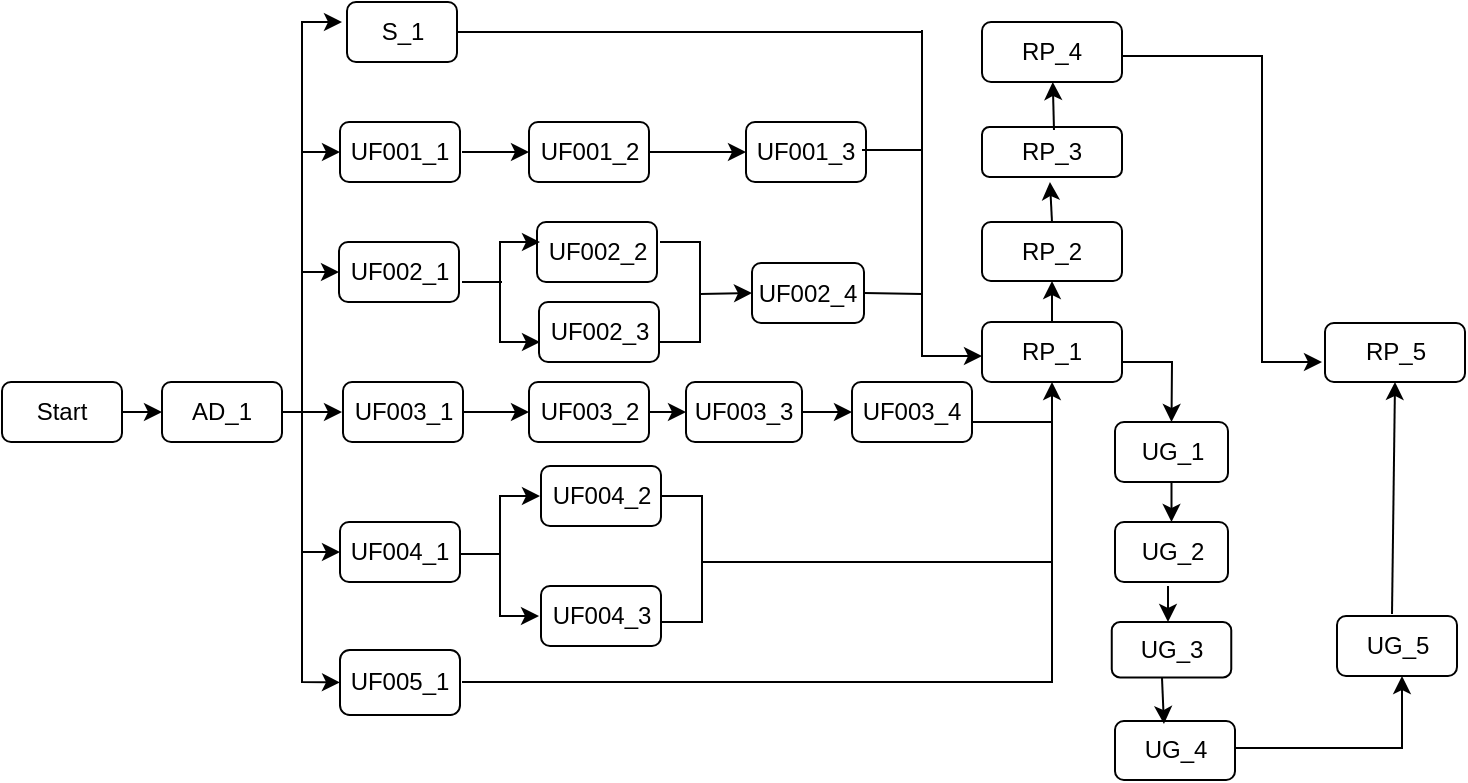 <mxfile version="22.0.6" type="github">
  <diagram name="Page-1" id="TaU8kvTh95lOZqET93Vs">
    <mxGraphModel dx="954" dy="546" grid="1" gridSize="10" guides="1" tooltips="1" connect="1" arrows="1" fold="1" page="1" pageScale="1" pageWidth="827" pageHeight="1169" math="0" shadow="0">
      <root>
        <mxCell id="0" />
        <mxCell id="1" parent="0" />
        <mxCell id="pxdGUpeKW5qWhiQJFbSN-3" value="AD_1" style="rounded=1;whiteSpace=wrap;html=1;" parent="1" vertex="1">
          <mxGeometry x="90" y="440" width="60" height="30" as="geometry" />
        </mxCell>
        <mxCell id="pxdGUpeKW5qWhiQJFbSN-4" value="UF001_1" style="rounded=1;whiteSpace=wrap;html=1;" parent="1" vertex="1">
          <mxGeometry x="179" y="310" width="60" height="30" as="geometry" />
        </mxCell>
        <mxCell id="pxdGUpeKW5qWhiQJFbSN-5" value="UF002_3" style="rounded=1;whiteSpace=wrap;html=1;" parent="1" vertex="1">
          <mxGeometry x="278.5" y="400" width="60" height="30" as="geometry" />
        </mxCell>
        <mxCell id="pxdGUpeKW5qWhiQJFbSN-6" value="UF001_3" style="rounded=1;whiteSpace=wrap;html=1;" parent="1" vertex="1">
          <mxGeometry x="382" y="310" width="60" height="30" as="geometry" />
        </mxCell>
        <mxCell id="pxdGUpeKW5qWhiQJFbSN-7" value="Start" style="rounded=1;whiteSpace=wrap;html=1;" parent="1" vertex="1">
          <mxGeometry x="10" y="440" width="60" height="30" as="geometry" />
        </mxCell>
        <mxCell id="pxdGUpeKW5qWhiQJFbSN-8" value="UF001_2" style="rounded=1;whiteSpace=wrap;html=1;" parent="1" vertex="1">
          <mxGeometry x="273.5" y="310" width="60" height="30" as="geometry" />
        </mxCell>
        <mxCell id="pxdGUpeKW5qWhiQJFbSN-9" value="UF002_1" style="rounded=1;whiteSpace=wrap;html=1;" parent="1" vertex="1">
          <mxGeometry x="178.5" y="370" width="60" height="30" as="geometry" />
        </mxCell>
        <mxCell id="pxdGUpeKW5qWhiQJFbSN-10" value="UF005_1" style="rounded=1;whiteSpace=wrap;html=1;" parent="1" vertex="1">
          <mxGeometry x="179" y="574" width="60" height="32.5" as="geometry" />
        </mxCell>
        <mxCell id="pxdGUpeKW5qWhiQJFbSN-11" value="RP_1" style="rounded=1;whiteSpace=wrap;html=1;" parent="1" vertex="1">
          <mxGeometry x="500" y="410" width="70" height="30" as="geometry" />
        </mxCell>
        <mxCell id="pxdGUpeKW5qWhiQJFbSN-12" value="UG_1&lt;br&gt;" style="rounded=1;whiteSpace=wrap;html=1;" parent="1" vertex="1">
          <mxGeometry x="566.5" y="460" width="56.5" height="30" as="geometry" />
        </mxCell>
        <mxCell id="pxdGUpeKW5qWhiQJFbSN-13" value="S_1" style="rounded=1;whiteSpace=wrap;html=1;" parent="1" vertex="1">
          <mxGeometry x="182.5" y="250" width="55" height="30" as="geometry" />
        </mxCell>
        <mxCell id="pxdGUpeKW5qWhiQJFbSN-14" value="UF002_2" style="rounded=1;whiteSpace=wrap;html=1;" parent="1" vertex="1">
          <mxGeometry x="277.5" y="360" width="60" height="30" as="geometry" />
        </mxCell>
        <mxCell id="pxdGUpeKW5qWhiQJFbSN-19" value="UF003_1" style="rounded=1;whiteSpace=wrap;html=1;" parent="1" vertex="1">
          <mxGeometry x="180.5" y="440" width="60" height="30" as="geometry" />
        </mxCell>
        <mxCell id="pxdGUpeKW5qWhiQJFbSN-21" value="UF003_3" style="rounded=1;whiteSpace=wrap;html=1;" parent="1" vertex="1">
          <mxGeometry x="352" y="440" width="58" height="30" as="geometry" />
        </mxCell>
        <mxCell id="pxdGUpeKW5qWhiQJFbSN-23" value="UF004_1" style="rounded=1;whiteSpace=wrap;html=1;" parent="1" vertex="1">
          <mxGeometry x="179" y="510" width="60" height="30" as="geometry" />
        </mxCell>
        <mxCell id="pxdGUpeKW5qWhiQJFbSN-24" value="UF004_2" style="rounded=1;whiteSpace=wrap;html=1;" parent="1" vertex="1">
          <mxGeometry x="279.5" y="482" width="60" height="30" as="geometry" />
        </mxCell>
        <mxCell id="pxdGUpeKW5qWhiQJFbSN-25" value="UF004_3" style="rounded=1;whiteSpace=wrap;html=1;" parent="1" vertex="1">
          <mxGeometry x="279.5" y="542" width="60" height="30" as="geometry" />
        </mxCell>
        <mxCell id="pxdGUpeKW5qWhiQJFbSN-26" value="RP_2" style="rounded=1;whiteSpace=wrap;html=1;" parent="1" vertex="1">
          <mxGeometry x="500" y="360" width="70" height="29.5" as="geometry" />
        </mxCell>
        <mxCell id="pxdGUpeKW5qWhiQJFbSN-27" value="RP_3" style="rounded=1;whiteSpace=wrap;html=1;" parent="1" vertex="1">
          <mxGeometry x="500" y="312.5" width="70" height="25" as="geometry" />
        </mxCell>
        <mxCell id="pxdGUpeKW5qWhiQJFbSN-28" value="RP_4" style="rounded=1;whiteSpace=wrap;html=1;" parent="1" vertex="1">
          <mxGeometry x="500" y="260" width="70" height="30" as="geometry" />
        </mxCell>
        <mxCell id="pxdGUpeKW5qWhiQJFbSN-29" value="RP_5" style="rounded=1;whiteSpace=wrap;html=1;" parent="1" vertex="1">
          <mxGeometry x="671.5" y="410.5" width="70" height="29.5" as="geometry" />
        </mxCell>
        <mxCell id="pxdGUpeKW5qWhiQJFbSN-31" value="UG_2" style="rounded=1;whiteSpace=wrap;html=1;" parent="1" vertex="1">
          <mxGeometry x="566.5" y="510" width="56.5" height="30" as="geometry" />
        </mxCell>
        <mxCell id="pxdGUpeKW5qWhiQJFbSN-32" value="UG_3" style="rounded=1;whiteSpace=wrap;html=1;" parent="1" vertex="1">
          <mxGeometry x="564.88" y="560" width="59.75" height="27.75" as="geometry" />
        </mxCell>
        <mxCell id="pxdGUpeKW5qWhiQJFbSN-33" value="UG_4" style="rounded=1;whiteSpace=wrap;html=1;" parent="1" vertex="1">
          <mxGeometry x="566.5" y="609.5" width="60" height="29.5" as="geometry" />
        </mxCell>
        <mxCell id="pxdGUpeKW5qWhiQJFbSN-34" value="UG_5" style="rounded=1;whiteSpace=wrap;html=1;" parent="1" vertex="1">
          <mxGeometry x="677.5" y="557" width="60" height="30" as="geometry" />
        </mxCell>
        <mxCell id="Iaz2ENsVHQpy9_ZsfCBn-1" value="UF003_2" style="rounded=1;whiteSpace=wrap;html=1;" vertex="1" parent="1">
          <mxGeometry x="273.5" y="440" width="60" height="30" as="geometry" />
        </mxCell>
        <mxCell id="Iaz2ENsVHQpy9_ZsfCBn-2" value="UF002_4" style="rounded=1;whiteSpace=wrap;html=1;" vertex="1" parent="1">
          <mxGeometry x="385" y="380.5" width="56" height="30" as="geometry" />
        </mxCell>
        <mxCell id="Iaz2ENsVHQpy9_ZsfCBn-3" value="UF003_4" style="rounded=1;whiteSpace=wrap;html=1;" vertex="1" parent="1">
          <mxGeometry x="435" y="440" width="60" height="30" as="geometry" />
        </mxCell>
        <mxCell id="Iaz2ENsVHQpy9_ZsfCBn-11" value="" style="endArrow=classic;html=1;rounded=0;entryX=0;entryY=0.5;entryDx=0;entryDy=0;" edge="1" parent="1" target="pxdGUpeKW5qWhiQJFbSN-3">
          <mxGeometry width="50" height="50" relative="1" as="geometry">
            <mxPoint x="70" y="455" as="sourcePoint" />
            <mxPoint x="120" y="405" as="targetPoint" />
          </mxGeometry>
        </mxCell>
        <mxCell id="Iaz2ENsVHQpy9_ZsfCBn-15" value="" style="endArrow=classic;startArrow=classic;html=1;rounded=0;exitX=0;exitY=0.5;exitDx=0;exitDy=0;" edge="1" parent="1" source="pxdGUpeKW5qWhiQJFbSN-10">
          <mxGeometry width="50" height="50" relative="1" as="geometry">
            <mxPoint x="160" y="600.505" as="sourcePoint" />
            <mxPoint x="180" y="260" as="targetPoint" />
            <Array as="points">
              <mxPoint x="160" y="590" />
              <mxPoint x="160" y="260" />
            </Array>
          </mxGeometry>
        </mxCell>
        <mxCell id="Iaz2ENsVHQpy9_ZsfCBn-16" value="" style="endArrow=classic;html=1;rounded=0;entryX=0;entryY=0.5;entryDx=0;entryDy=0;" edge="1" parent="1" target="pxdGUpeKW5qWhiQJFbSN-4">
          <mxGeometry width="50" height="50" relative="1" as="geometry">
            <mxPoint x="160" y="325" as="sourcePoint" />
            <mxPoint x="210" y="280" as="targetPoint" />
          </mxGeometry>
        </mxCell>
        <mxCell id="Iaz2ENsVHQpy9_ZsfCBn-17" value="" style="endArrow=classic;html=1;rounded=0;entryX=0;entryY=0.5;entryDx=0;entryDy=0;" edge="1" parent="1" target="pxdGUpeKW5qWhiQJFbSN-9">
          <mxGeometry width="50" height="50" relative="1" as="geometry">
            <mxPoint x="160" y="385" as="sourcePoint" />
            <mxPoint x="210" y="340" as="targetPoint" />
          </mxGeometry>
        </mxCell>
        <mxCell id="Iaz2ENsVHQpy9_ZsfCBn-19" value="" style="endArrow=classic;html=1;rounded=0;entryX=0;entryY=0.5;entryDx=0;entryDy=0;" edge="1" parent="1" target="pxdGUpeKW5qWhiQJFbSN-23">
          <mxGeometry width="50" height="50" relative="1" as="geometry">
            <mxPoint x="160" y="525" as="sourcePoint" />
            <mxPoint x="210" y="480" as="targetPoint" />
          </mxGeometry>
        </mxCell>
        <mxCell id="Iaz2ENsVHQpy9_ZsfCBn-20" value="" style="endArrow=classic;html=1;rounded=0;" edge="1" parent="1">
          <mxGeometry width="50" height="50" relative="1" as="geometry">
            <mxPoint x="160" y="455" as="sourcePoint" />
            <mxPoint x="180" y="455" as="targetPoint" />
          </mxGeometry>
        </mxCell>
        <mxCell id="Iaz2ENsVHQpy9_ZsfCBn-22" value="" style="endArrow=none;html=1;rounded=0;exitX=1;exitY=0.5;exitDx=0;exitDy=0;" edge="1" parent="1" source="pxdGUpeKW5qWhiQJFbSN-3">
          <mxGeometry width="50" height="50" relative="1" as="geometry">
            <mxPoint x="150" y="500" as="sourcePoint" />
            <mxPoint x="160" y="455" as="targetPoint" />
          </mxGeometry>
        </mxCell>
        <mxCell id="Iaz2ENsVHQpy9_ZsfCBn-23" value="" style="endArrow=classic;html=1;rounded=0;entryX=0;entryY=0.5;entryDx=0;entryDy=0;" edge="1" parent="1" target="pxdGUpeKW5qWhiQJFbSN-8">
          <mxGeometry width="50" height="50" relative="1" as="geometry">
            <mxPoint x="240" y="325" as="sourcePoint" />
            <mxPoint x="290" y="280" as="targetPoint" />
          </mxGeometry>
        </mxCell>
        <mxCell id="Iaz2ENsVHQpy9_ZsfCBn-26" value="" style="endArrow=classic;startArrow=classic;html=1;rounded=0;" edge="1" parent="1">
          <mxGeometry width="50" height="50" relative="1" as="geometry">
            <mxPoint x="279" y="420" as="sourcePoint" />
            <mxPoint x="279" y="370" as="targetPoint" />
            <Array as="points">
              <mxPoint x="259" y="420" />
              <mxPoint x="259" y="370" />
            </Array>
          </mxGeometry>
        </mxCell>
        <mxCell id="Iaz2ENsVHQpy9_ZsfCBn-29" value="" style="endArrow=none;html=1;rounded=0;" edge="1" parent="1">
          <mxGeometry width="50" height="50" relative="1" as="geometry">
            <mxPoint x="240" y="390" as="sourcePoint" />
            <mxPoint x="260" y="390" as="targetPoint" />
          </mxGeometry>
        </mxCell>
        <mxCell id="Iaz2ENsVHQpy9_ZsfCBn-30" value="" style="endArrow=classic;html=1;rounded=0;entryX=0;entryY=0.5;entryDx=0;entryDy=0;exitX=1;exitY=0.5;exitDx=0;exitDy=0;" edge="1" parent="1" source="pxdGUpeKW5qWhiQJFbSN-19" target="Iaz2ENsVHQpy9_ZsfCBn-1">
          <mxGeometry width="50" height="50" relative="1" as="geometry">
            <mxPoint x="240" y="460" as="sourcePoint" />
            <mxPoint x="290" y="410" as="targetPoint" />
          </mxGeometry>
        </mxCell>
        <mxCell id="Iaz2ENsVHQpy9_ZsfCBn-31" value="" style="endArrow=classic;html=1;rounded=0;entryX=0;entryY=0.5;entryDx=0;entryDy=0;exitX=1;exitY=0.5;exitDx=0;exitDy=0;" edge="1" parent="1" source="Iaz2ENsVHQpy9_ZsfCBn-1" target="pxdGUpeKW5qWhiQJFbSN-21">
          <mxGeometry width="50" height="50" relative="1" as="geometry">
            <mxPoint x="340" y="455" as="sourcePoint" />
            <mxPoint x="390" y="400" as="targetPoint" />
          </mxGeometry>
        </mxCell>
        <mxCell id="Iaz2ENsVHQpy9_ZsfCBn-36" value="" style="endArrow=none;html=1;rounded=0;" edge="1" parent="1">
          <mxGeometry width="50" height="50" relative="1" as="geometry">
            <mxPoint x="339" y="420" as="sourcePoint" />
            <mxPoint x="339" y="370" as="targetPoint" />
            <Array as="points">
              <mxPoint x="359" y="420" />
              <mxPoint x="359" y="370" />
            </Array>
          </mxGeometry>
        </mxCell>
        <mxCell id="Iaz2ENsVHQpy9_ZsfCBn-37" value="" style="endArrow=classic;html=1;rounded=0;entryX=0;entryY=0.5;entryDx=0;entryDy=0;" edge="1" parent="1" target="Iaz2ENsVHQpy9_ZsfCBn-2">
          <mxGeometry width="50" height="50" relative="1" as="geometry">
            <mxPoint x="359" y="396" as="sourcePoint" />
            <mxPoint x="409" y="349.75" as="targetPoint" />
          </mxGeometry>
        </mxCell>
        <mxCell id="Iaz2ENsVHQpy9_ZsfCBn-38" value="" style="endArrow=classic;html=1;rounded=0;exitX=1;exitY=0.5;exitDx=0;exitDy=0;entryX=0;entryY=0.5;entryDx=0;entryDy=0;" edge="1" parent="1" source="pxdGUpeKW5qWhiQJFbSN-8" target="pxdGUpeKW5qWhiQJFbSN-6">
          <mxGeometry width="50" height="50" relative="1" as="geometry">
            <mxPoint x="340" y="310" as="sourcePoint" />
            <mxPoint x="390" y="260" as="targetPoint" />
          </mxGeometry>
        </mxCell>
        <mxCell id="Iaz2ENsVHQpy9_ZsfCBn-41" value="" style="endArrow=classic;startArrow=classic;html=1;rounded=0;exitX=0;exitY=0.5;exitDx=0;exitDy=0;" edge="1" parent="1">
          <mxGeometry width="50" height="50" relative="1" as="geometry">
            <mxPoint x="278.5" y="557" as="sourcePoint" />
            <mxPoint x="279" y="497" as="targetPoint" />
            <Array as="points">
              <mxPoint x="259" y="557" />
              <mxPoint x="259" y="497" />
            </Array>
          </mxGeometry>
        </mxCell>
        <mxCell id="Iaz2ENsVHQpy9_ZsfCBn-44" value="" style="endArrow=none;html=1;rounded=0;" edge="1" parent="1">
          <mxGeometry width="50" height="50" relative="1" as="geometry">
            <mxPoint x="239" y="526" as="sourcePoint" />
            <mxPoint x="259" y="526" as="targetPoint" />
          </mxGeometry>
        </mxCell>
        <mxCell id="Iaz2ENsVHQpy9_ZsfCBn-45" value="" style="endArrow=none;html=1;rounded=0;exitX=1;exitY=0.5;exitDx=0;exitDy=0;" edge="1" parent="1" source="pxdGUpeKW5qWhiQJFbSN-24">
          <mxGeometry width="50" height="50" relative="1" as="geometry">
            <mxPoint x="380" y="550" as="sourcePoint" />
            <mxPoint x="340" y="560" as="targetPoint" />
            <Array as="points">
              <mxPoint x="360" y="497" />
              <mxPoint x="360" y="560" />
            </Array>
          </mxGeometry>
        </mxCell>
        <mxCell id="Iaz2ENsVHQpy9_ZsfCBn-46" value="" style="endArrow=classic;html=1;rounded=0;entryX=0.5;entryY=1;entryDx=0;entryDy=0;" edge="1" parent="1" target="pxdGUpeKW5qWhiQJFbSN-11">
          <mxGeometry width="50" height="50" relative="1" as="geometry">
            <mxPoint x="360" y="530" as="sourcePoint" />
            <mxPoint x="410" y="480" as="targetPoint" />
            <Array as="points">
              <mxPoint x="535" y="530" />
            </Array>
          </mxGeometry>
        </mxCell>
        <mxCell id="Iaz2ENsVHQpy9_ZsfCBn-47" value="" style="endArrow=classic;html=1;rounded=0;entryX=0;entryY=0.5;entryDx=0;entryDy=0;exitX=1;exitY=0.5;exitDx=0;exitDy=0;" edge="1" parent="1" source="pxdGUpeKW5qWhiQJFbSN-21" target="Iaz2ENsVHQpy9_ZsfCBn-3">
          <mxGeometry width="50" height="50" relative="1" as="geometry">
            <mxPoint x="410" y="460" as="sourcePoint" />
            <mxPoint x="460" y="410" as="targetPoint" />
          </mxGeometry>
        </mxCell>
        <mxCell id="Iaz2ENsVHQpy9_ZsfCBn-51" value="" style="endArrow=none;html=1;rounded=0;" edge="1" parent="1">
          <mxGeometry width="50" height="50" relative="1" as="geometry">
            <mxPoint x="495" y="460" as="sourcePoint" />
            <mxPoint x="535" y="460" as="targetPoint" />
          </mxGeometry>
        </mxCell>
        <mxCell id="Iaz2ENsVHQpy9_ZsfCBn-53" value="" style="endArrow=classic;html=1;rounded=0;" edge="1" parent="1">
          <mxGeometry width="50" height="50" relative="1" as="geometry">
            <mxPoint x="470" y="264" as="sourcePoint" />
            <mxPoint x="500" y="427" as="targetPoint" />
            <Array as="points">
              <mxPoint x="470" y="427" />
            </Array>
          </mxGeometry>
        </mxCell>
        <mxCell id="Iaz2ENsVHQpy9_ZsfCBn-54" value="" style="endArrow=none;html=1;rounded=0;exitX=1;exitY=0.5;exitDx=0;exitDy=0;" edge="1" parent="1" source="pxdGUpeKW5qWhiQJFbSN-13">
          <mxGeometry width="50" height="50" relative="1" as="geometry">
            <mxPoint x="290" y="270" as="sourcePoint" />
            <mxPoint x="470" y="265" as="targetPoint" />
          </mxGeometry>
        </mxCell>
        <mxCell id="Iaz2ENsVHQpy9_ZsfCBn-55" value="" style="endArrow=none;html=1;rounded=0;" edge="1" parent="1">
          <mxGeometry width="50" height="50" relative="1" as="geometry">
            <mxPoint x="440" y="324" as="sourcePoint" />
            <mxPoint x="470" y="324" as="targetPoint" />
          </mxGeometry>
        </mxCell>
        <mxCell id="Iaz2ENsVHQpy9_ZsfCBn-56" value="" style="endArrow=none;html=1;rounded=0;exitX=1;exitY=0.5;exitDx=0;exitDy=0;" edge="1" parent="1" source="Iaz2ENsVHQpy9_ZsfCBn-2">
          <mxGeometry width="50" height="50" relative="1" as="geometry">
            <mxPoint x="450" y="396" as="sourcePoint" />
            <mxPoint x="470" y="396" as="targetPoint" />
          </mxGeometry>
        </mxCell>
        <mxCell id="Iaz2ENsVHQpy9_ZsfCBn-57" value="" style="endArrow=none;html=1;rounded=0;" edge="1" parent="1">
          <mxGeometry width="50" height="50" relative="1" as="geometry">
            <mxPoint x="240" y="590" as="sourcePoint" />
            <mxPoint x="535" y="530" as="targetPoint" />
            <Array as="points">
              <mxPoint x="500" y="590" />
              <mxPoint x="535" y="590" />
            </Array>
          </mxGeometry>
        </mxCell>
        <mxCell id="Iaz2ENsVHQpy9_ZsfCBn-58" value="" style="endArrow=classic;html=1;rounded=0;entryX=0.5;entryY=0;entryDx=0;entryDy=0;" edge="1" parent="1" target="pxdGUpeKW5qWhiQJFbSN-12">
          <mxGeometry width="50" height="50" relative="1" as="geometry">
            <mxPoint x="570" y="430" as="sourcePoint" />
            <mxPoint x="620" y="380" as="targetPoint" />
            <Array as="points">
              <mxPoint x="595" y="430" />
            </Array>
          </mxGeometry>
        </mxCell>
        <mxCell id="Iaz2ENsVHQpy9_ZsfCBn-59" value="" style="endArrow=classic;html=1;rounded=0;exitX=0.5;exitY=1;exitDx=0;exitDy=0;entryX=0.5;entryY=0;entryDx=0;entryDy=0;" edge="1" parent="1" source="pxdGUpeKW5qWhiQJFbSN-12" target="pxdGUpeKW5qWhiQJFbSN-31">
          <mxGeometry width="50" height="50" relative="1" as="geometry">
            <mxPoint x="600" y="510" as="sourcePoint" />
            <mxPoint x="650" y="460" as="targetPoint" />
          </mxGeometry>
        </mxCell>
        <mxCell id="Iaz2ENsVHQpy9_ZsfCBn-60" value="" style="endArrow=classic;html=1;rounded=0;" edge="1" parent="1">
          <mxGeometry width="50" height="50" relative="1" as="geometry">
            <mxPoint x="593" y="542" as="sourcePoint" />
            <mxPoint x="593" y="560" as="targetPoint" />
          </mxGeometry>
        </mxCell>
        <mxCell id="Iaz2ENsVHQpy9_ZsfCBn-62" value="" style="endArrow=classic;html=1;rounded=0;entryX=0.408;entryY=0.051;entryDx=0;entryDy=0;entryPerimeter=0;" edge="1" parent="1" target="pxdGUpeKW5qWhiQJFbSN-33">
          <mxGeometry width="50" height="50" relative="1" as="geometry">
            <mxPoint x="590" y="588" as="sourcePoint" />
            <mxPoint x="640" y="538" as="targetPoint" />
          </mxGeometry>
        </mxCell>
        <mxCell id="Iaz2ENsVHQpy9_ZsfCBn-67" value="" style="endArrow=classic;html=1;rounded=0;" edge="1" parent="1" target="pxdGUpeKW5qWhiQJFbSN-26">
          <mxGeometry width="50" height="50" relative="1" as="geometry">
            <mxPoint x="535" y="410" as="sourcePoint" />
            <mxPoint x="585" y="360" as="targetPoint" />
          </mxGeometry>
        </mxCell>
        <mxCell id="Iaz2ENsVHQpy9_ZsfCBn-68" value="" style="endArrow=classic;html=1;rounded=0;entryX=0.414;entryY=1.1;entryDx=0;entryDy=0;entryPerimeter=0;" edge="1" parent="1">
          <mxGeometry width="50" height="50" relative="1" as="geometry">
            <mxPoint x="535" y="360" as="sourcePoint" />
            <mxPoint x="533.98" y="340" as="targetPoint" />
          </mxGeometry>
        </mxCell>
        <mxCell id="Iaz2ENsVHQpy9_ZsfCBn-70" value="" style="endArrow=classic;html=1;rounded=0;" edge="1" parent="1" target="pxdGUpeKW5qWhiQJFbSN-28">
          <mxGeometry width="50" height="50" relative="1" as="geometry">
            <mxPoint x="536" y="314" as="sourcePoint" />
            <mxPoint x="586" y="264" as="targetPoint" />
          </mxGeometry>
        </mxCell>
        <mxCell id="Iaz2ENsVHQpy9_ZsfCBn-71" value="" style="endArrow=classic;html=1;rounded=0;" edge="1" parent="1">
          <mxGeometry width="50" height="50" relative="1" as="geometry">
            <mxPoint x="570" y="277" as="sourcePoint" />
            <mxPoint x="670" y="430" as="targetPoint" />
            <Array as="points">
              <mxPoint x="640" y="277" />
              <mxPoint x="640" y="430" />
            </Array>
          </mxGeometry>
        </mxCell>
        <mxCell id="Iaz2ENsVHQpy9_ZsfCBn-73" value="" style="endArrow=classic;html=1;rounded=0;" edge="1" parent="1">
          <mxGeometry width="50" height="50" relative="1" as="geometry">
            <mxPoint x="626" y="623" as="sourcePoint" />
            <mxPoint x="710" y="587" as="targetPoint" />
            <Array as="points">
              <mxPoint x="710" y="623" />
            </Array>
          </mxGeometry>
        </mxCell>
        <mxCell id="Iaz2ENsVHQpy9_ZsfCBn-74" value="" style="endArrow=classic;html=1;rounded=0;exitX=0.625;exitY=-0.133;exitDx=0;exitDy=0;exitPerimeter=0;entryX=0.5;entryY=1;entryDx=0;entryDy=0;" edge="1" parent="1" target="pxdGUpeKW5qWhiQJFbSN-29">
          <mxGeometry width="50" height="50" relative="1" as="geometry">
            <mxPoint x="705" y="556.01" as="sourcePoint" />
            <mxPoint x="701" y="440" as="targetPoint" />
          </mxGeometry>
        </mxCell>
      </root>
    </mxGraphModel>
  </diagram>
</mxfile>
